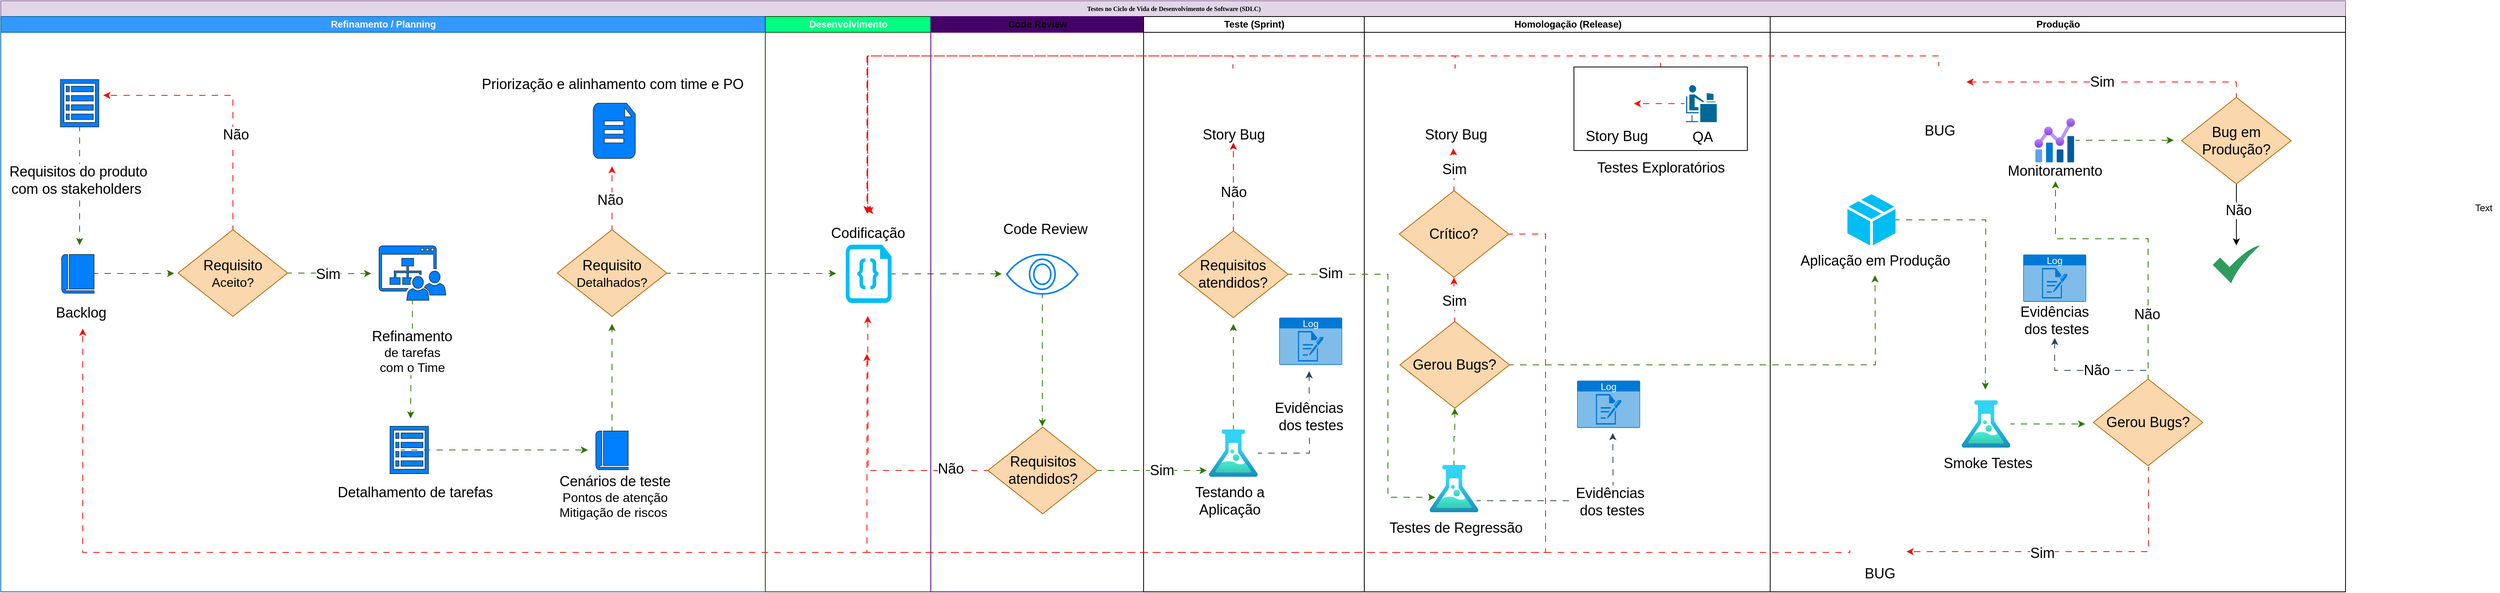 <mxfile version="24.8.3">
  <diagram name="Page-1" id="74e2e168-ea6b-b213-b513-2b3c1d86103e">
    <mxGraphModel dx="1210" dy="519" grid="0" gridSize="10" guides="1" tooltips="1" connect="1" arrows="1" fold="1" page="1" pageScale="1" pageWidth="1100" pageHeight="850" background="#ffffff" math="0" shadow="0">
      <root>
        <mxCell id="0" />
        <mxCell id="1" parent="0" />
        <mxCell id="77e6c97f196da883-1" value="Testes no Ciclo de Vida de Desenvolvimento de Software (SDLC)" style="swimlane;html=1;childLayout=stackLayout;startSize=20;rounded=0;shadow=0;labelBackgroundColor=none;strokeWidth=1;fontFamily=Verdana;fontSize=8;align=center;fillColor=#e1d5e7;strokeColor=#9673a6;" parent="1" vertex="1">
          <mxGeometry x="70" y="40" width="2975" height="750" as="geometry" />
        </mxCell>
        <mxCell id="77e6c97f196da883-2" value="Refinamento / Planning" style="swimlane;html=1;startSize=20;fillColor=#3399FF;strokeColor=#006EAF;fontColor=#ffffff;fillStyle=solid;gradientColor=none;" parent="77e6c97f196da883-1" vertex="1">
          <mxGeometry y="20" width="970" height="730" as="geometry">
            <mxRectangle y="20" width="32" height="730" as="alternateBounds" />
          </mxGeometry>
        </mxCell>
        <mxCell id="rSFsk-fasPT_X7yhRa_L-7" value="" style="edgeStyle=orthogonalEdgeStyle;rounded=0;orthogonalLoop=1;jettySize=auto;html=1;fillColor=#60a917;strokeColor=#2D7600;flowAnimation=1;" parent="77e6c97f196da883-2" source="rSFsk-fasPT_X7yhRa_L-2" edge="1">
          <mxGeometry relative="1" as="geometry">
            <mxPoint x="100" y="290" as="targetPoint" />
          </mxGeometry>
        </mxCell>
        <mxCell id="rSFsk-fasPT_X7yhRa_L-8" value="&lt;div style=&quot;font-size: 12px; background-color: rgb(251, 251, 251);&quot;&gt;&lt;span style=&quot;font-size: 18px;&quot;&gt;Requisitos do produto&lt;/span&gt;&lt;/div&gt;&lt;div style=&quot;font-size: 12px; background-color: rgb(251, 251, 251);&quot;&gt;&lt;span style=&quot;font-size: 18px;&quot;&gt;com os stakeholders&amp;nbsp;&lt;/span&gt;&lt;/div&gt;" style="edgeLabel;html=1;align=center;verticalAlign=middle;resizable=0;points=[];" parent="rSFsk-fasPT_X7yhRa_L-7" vertex="1" connectable="0">
          <mxGeometry x="0.608" y="-2" relative="1" as="geometry">
            <mxPoint y="-53" as="offset" />
          </mxGeometry>
        </mxCell>
        <mxCell id="rSFsk-fasPT_X7yhRa_L-2" value="" style="sketch=0;html=1;aspect=fixed;strokeColor=#23445d;shadow=0;fillColor=#007FFF;verticalAlign=top;labelPosition=center;verticalLabelPosition=bottom;shape=mxgraph.gcp2.view_list;" parent="77e6c97f196da883-2" vertex="1">
          <mxGeometry x="75.7" y="80" width="48.6" height="60" as="geometry" />
        </mxCell>
        <mxCell id="rSFsk-fasPT_X7yhRa_L-5" value="" style="sketch=0;pointerEvents=1;shadow=0;dashed=0;html=1;strokeColor=#23445d;fillColor=#007FFF;labelPosition=center;verticalLabelPosition=bottom;verticalAlign=top;outlineConnect=0;align=center;shape=mxgraph.office.concepts.book_journal;" parent="77e6c97f196da883-2" vertex="1">
          <mxGeometry x="77.3" y="302" width="41" height="49" as="geometry" />
        </mxCell>
        <mxCell id="rSFsk-fasPT_X7yhRa_L-6" value="&lt;span style=&quot;font-size: 18px;&quot;&gt;Backlog&amp;nbsp;&lt;/span&gt;" style="text;html=1;align=center;verticalAlign=middle;resizable=0;points=[];autosize=1;strokeColor=none;fillColor=none;" parent="77e6c97f196da883-2" vertex="1">
          <mxGeometry x="58.8" y="356" width="90" height="40" as="geometry" />
        </mxCell>
        <mxCell id="rSFsk-fasPT_X7yhRa_L-19" style="edgeStyle=orthogonalEdgeStyle;rounded=0;orthogonalLoop=1;jettySize=auto;html=1;fillColor=#60a917;strokeColor=#2D7600;flowAnimation=1;" parent="77e6c97f196da883-2" source="rSFsk-fasPT_X7yhRa_L-9" edge="1">
          <mxGeometry relative="1" as="geometry">
            <mxPoint x="470" y="326" as="targetPoint" />
          </mxGeometry>
        </mxCell>
        <mxCell id="rSFsk-fasPT_X7yhRa_L-20" value="&lt;font style=&quot;font-size: 18px;&quot;&gt;Sim&lt;/font&gt;" style="edgeLabel;html=1;align=center;verticalAlign=middle;resizable=0;points=[];" parent="rSFsk-fasPT_X7yhRa_L-19" vertex="1" connectable="0">
          <mxGeometry x="-0.057" y="-1" relative="1" as="geometry">
            <mxPoint as="offset" />
          </mxGeometry>
        </mxCell>
        <mxCell id="rSFsk-fasPT_X7yhRa_L-9" value="&lt;div&gt;&lt;font style=&quot;font-size: 18px;&quot;&gt;Requisito&lt;/font&gt;&lt;/div&gt;&lt;div&gt;&lt;font size=&quot;3&quot;&gt;Aceito?&lt;/font&gt;&lt;/div&gt;" style="rhombus;whiteSpace=wrap;html=1;fillColor=#fad7ac;strokeColor=#b46504;" parent="77e6c97f196da883-2" vertex="1">
          <mxGeometry x="225" y="270.5" width="139" height="110" as="geometry" />
        </mxCell>
        <mxCell id="rSFsk-fasPT_X7yhRa_L-10" style="edgeStyle=orthogonalEdgeStyle;rounded=0;orthogonalLoop=1;jettySize=auto;html=1;fillColor=#60a917;strokeColor=#2D7600;flowAnimation=1;" parent="77e6c97f196da883-2" source="rSFsk-fasPT_X7yhRa_L-5" edge="1">
          <mxGeometry relative="1" as="geometry">
            <mxPoint x="220" y="326" as="targetPoint" />
          </mxGeometry>
        </mxCell>
        <mxCell id="rSFsk-fasPT_X7yhRa_L-15" style="edgeStyle=orthogonalEdgeStyle;rounded=0;orthogonalLoop=1;jettySize=auto;html=1;exitX=0.5;exitY=0;exitDx=0;exitDy=0;strokeColor=#ff0800;flowAnimation=1;" parent="77e6c97f196da883-2" source="rSFsk-fasPT_X7yhRa_L-9" edge="1">
          <mxGeometry relative="1" as="geometry">
            <mxPoint x="130" y="100" as="targetPoint" />
            <Array as="points">
              <mxPoint x="295" y="100" />
            </Array>
          </mxGeometry>
        </mxCell>
        <mxCell id="rSFsk-fasPT_X7yhRa_L-16" value="&lt;font style=&quot;font-size: 18px;&quot;&gt;Não&lt;/font&gt;" style="edgeLabel;html=1;align=center;verticalAlign=middle;resizable=0;points=[];" parent="rSFsk-fasPT_X7yhRa_L-15" vertex="1" connectable="0">
          <mxGeometry x="-0.279" y="-3" relative="1" as="geometry">
            <mxPoint as="offset" />
          </mxGeometry>
        </mxCell>
        <mxCell id="rSFsk-fasPT_X7yhRa_L-18" value="" style="sketch=0;pointerEvents=1;shadow=0;dashed=0;html=1;strokeColor=#23445d;fillColor=#007FFF;labelPosition=center;verticalLabelPosition=bottom;verticalAlign=top;outlineConnect=0;align=center;shape=mxgraph.office.sites.site_team;" parent="77e6c97f196da883-2" vertex="1">
          <mxGeometry x="480" y="291" width="84.49" height="69" as="geometry" />
        </mxCell>
        <mxCell id="rSFsk-fasPT_X7yhRa_L-28" style="edgeStyle=orthogonalEdgeStyle;rounded=0;orthogonalLoop=1;jettySize=auto;html=1;fillColor=#60a917;strokeColor=#2D7600;flowAnimation=1;" parent="77e6c97f196da883-2" edge="1">
          <mxGeometry relative="1" as="geometry">
            <mxPoint x="745" y="550" as="targetPoint" />
            <mxPoint x="507.55" y="550" as="sourcePoint" />
          </mxGeometry>
        </mxCell>
        <mxCell id="rSFsk-fasPT_X7yhRa_L-22" value="" style="sketch=0;html=1;aspect=fixed;strokeColor=#23445d;shadow=0;fillColor=#007FFF;verticalAlign=top;labelPosition=center;verticalLabelPosition=bottom;shape=mxgraph.gcp2.view_list;" parent="77e6c97f196da883-2" vertex="1">
          <mxGeometry x="493.95" y="520" width="48.6" height="60" as="geometry" />
        </mxCell>
        <mxCell id="rSFsk-fasPT_X7yhRa_L-23" style="edgeStyle=orthogonalEdgeStyle;rounded=0;orthogonalLoop=1;jettySize=auto;html=1;fillColor=#60a917;strokeColor=#2D7600;flowAnimation=1;" parent="77e6c97f196da883-2" source="rSFsk-fasPT_X7yhRa_L-18" edge="1">
          <mxGeometry relative="1" as="geometry">
            <mxPoint x="520" y="510" as="targetPoint" />
          </mxGeometry>
        </mxCell>
        <mxCell id="rSFsk-fasPT_X7yhRa_L-24" value="&lt;div&gt;&lt;font style=&quot;font-size: 18px;&quot;&gt;Refinamento&amp;nbsp;&lt;/font&gt;&lt;/div&gt;&lt;div&gt;&lt;font size=&quot;3&quot;&gt;de tarefas&amp;nbsp;&lt;/font&gt;&lt;/div&gt;&lt;div&gt;&lt;font size=&quot;3&quot;&gt;com o Time&amp;nbsp;&lt;/font&gt;&lt;/div&gt;" style="edgeLabel;html=1;align=center;verticalAlign=middle;resizable=0;points=[];" parent="rSFsk-fasPT_X7yhRa_L-23" vertex="1" connectable="0">
          <mxGeometry x="-0.148" y="1" relative="1" as="geometry">
            <mxPoint as="offset" />
          </mxGeometry>
        </mxCell>
        <mxCell id="rSFsk-fasPT_X7yhRa_L-49" style="edgeStyle=orthogonalEdgeStyle;rounded=0;orthogonalLoop=1;jettySize=auto;html=1;fillColor=#60a917;strokeColor=#2D7600;flowAnimation=1;" parent="77e6c97f196da883-2" source="rSFsk-fasPT_X7yhRa_L-26" edge="1">
          <mxGeometry relative="1" as="geometry">
            <mxPoint x="775.5" y="390" as="targetPoint" />
          </mxGeometry>
        </mxCell>
        <mxCell id="rSFsk-fasPT_X7yhRa_L-26" value="" style="sketch=0;pointerEvents=1;shadow=0;dashed=0;html=1;strokeColor=#23445d;fillColor=#007FFF;labelPosition=center;verticalLabelPosition=bottom;verticalAlign=top;outlineConnect=0;align=center;shape=mxgraph.office.concepts.book_journal;" parent="77e6c97f196da883-2" vertex="1">
          <mxGeometry x="755" y="526" width="41" height="49" as="geometry" />
        </mxCell>
        <mxCell id="rSFsk-fasPT_X7yhRa_L-50" style="edgeStyle=orthogonalEdgeStyle;rounded=0;orthogonalLoop=1;jettySize=auto;html=1;fillColor=#f8cecc;strokeColor=#ff0800;flowAnimation=1;" parent="77e6c97f196da883-2" source="rSFsk-fasPT_X7yhRa_L-47" edge="1">
          <mxGeometry relative="1" as="geometry">
            <mxPoint x="775.5" y="190" as="targetPoint" />
          </mxGeometry>
        </mxCell>
        <mxCell id="rSFsk-fasPT_X7yhRa_L-53" value="&lt;font style=&quot;font-size: 18px;&quot;&gt;Não&lt;/font&gt;" style="edgeLabel;html=1;align=center;verticalAlign=middle;resizable=0;points=[];" parent="rSFsk-fasPT_X7yhRa_L-50" vertex="1" connectable="0">
          <mxGeometry x="-0.059" y="3" relative="1" as="geometry">
            <mxPoint as="offset" />
          </mxGeometry>
        </mxCell>
        <mxCell id="rSFsk-fasPT_X7yhRa_L-54" style="edgeStyle=orthogonalEdgeStyle;rounded=0;orthogonalLoop=1;jettySize=auto;html=1;fillColor=#60a917;strokeColor=#2D7600;flowAnimation=1;" parent="77e6c97f196da883-2" edge="1">
          <mxGeometry relative="1" as="geometry">
            <mxPoint x="1060" y="326" as="targetPoint" />
            <mxPoint x="796.91" y="325.571" as="sourcePoint" />
          </mxGeometry>
        </mxCell>
        <mxCell id="rSFsk-fasPT_X7yhRa_L-47" value="&lt;div&gt;&lt;font style=&quot;font-size: 18px;&quot;&gt;Requisito&lt;/font&gt;&lt;/div&gt;&lt;div&gt;&lt;font size=&quot;3&quot;&gt;Detalhados?&lt;/font&gt;&lt;/div&gt;" style="rhombus;whiteSpace=wrap;html=1;fillColor=#fad7ac;strokeColor=#b46504;" parent="77e6c97f196da883-2" vertex="1">
          <mxGeometry x="706" y="270.5" width="139" height="110" as="geometry" />
        </mxCell>
        <mxCell id="rSFsk-fasPT_X7yhRa_L-48" value="" style="verticalLabelPosition=bottom;html=1;verticalAlign=top;align=center;strokeColor=#23445d;fillColor=#007FFF;shape=mxgraph.azure.file_2;pointerEvents=1;" parent="77e6c97f196da883-2" vertex="1">
          <mxGeometry x="751.75" y="110" width="53.25" height="70" as="geometry" />
        </mxCell>
        <mxCell id="rSFsk-fasPT_X7yhRa_L-51" value="&lt;span style=&quot;font-size: 18px;&quot;&gt;Priorização e alinhamento com time e PO&lt;/span&gt;" style="text;html=1;align=center;verticalAlign=middle;resizable=0;points=[];autosize=1;strokeColor=none;fillColor=none;" parent="77e6c97f196da883-2" vertex="1">
          <mxGeometry x="596.38" y="66" width="360" height="40" as="geometry" />
        </mxCell>
        <mxCell id="77e6c97f196da883-3" value="Desenvolvimento" style="swimlane;html=1;startSize=20;fillColor=#00FF80;strokeColor=#005700;fontColor=#ffffff;" parent="77e6c97f196da883-1" vertex="1">
          <mxGeometry x="970" y="20" width="210" height="730" as="geometry" />
        </mxCell>
        <mxCell id="rSFsk-fasPT_X7yhRa_L-61" style="edgeStyle=orthogonalEdgeStyle;rounded=0;orthogonalLoop=1;jettySize=auto;html=1;fillColor=#60a917;strokeColor=#2D7600;flowAnimation=1;" parent="77e6c97f196da883-3" source="rSFsk-fasPT_X7yhRa_L-52" edge="1">
          <mxGeometry relative="1" as="geometry">
            <mxPoint x="300.0" y="326.5" as="targetPoint" />
          </mxGeometry>
        </mxCell>
        <mxCell id="rSFsk-fasPT_X7yhRa_L-52" value="" style="verticalLabelPosition=bottom;html=1;verticalAlign=top;align=center;strokeColor=none;fillColor=#00BEF2;shape=mxgraph.azure.code_file;pointerEvents=1;" parent="77e6c97f196da883-3" vertex="1">
          <mxGeometry x="102" y="289.5" width="58.25" height="74" as="geometry" />
        </mxCell>
        <mxCell id="rSFsk-fasPT_X7yhRa_L-57" value="&lt;span style=&quot;font-size: 18px;&quot;&gt;Codificação&lt;/span&gt;" style="edgeLabel;html=1;align=center;verticalAlign=middle;resizable=0;points=[];" parent="77e6c97f196da883-3" vertex="1" connectable="0">
          <mxGeometry x="104.995" y="273.996" as="geometry">
            <mxPoint x="25" y="1" as="offset" />
          </mxGeometry>
        </mxCell>
        <mxCell id="77e6c97f196da883-4" value="Code Review" style="swimlane;html=1;startSize=20;fillColor=#440066;strokeColor=#500075;fillStyle=solid;" parent="77e6c97f196da883-1" vertex="1">
          <mxGeometry x="1180" y="20" width="270" height="730" as="geometry" />
        </mxCell>
        <mxCell id="rSFsk-fasPT_X7yhRa_L-65" style="edgeStyle=orthogonalEdgeStyle;rounded=0;orthogonalLoop=1;jettySize=auto;html=1;fillColor=#f8cecc;strokeColor=#ff0800;flowAnimation=1;" parent="77e6c97f196da883-4" source="rSFsk-fasPT_X7yhRa_L-55" edge="1">
          <mxGeometry relative="1" as="geometry">
            <mxPoint x="-80" y="380" as="targetPoint" />
          </mxGeometry>
        </mxCell>
        <mxCell id="rSFsk-fasPT_X7yhRa_L-66" value="&lt;font style=&quot;font-size: 18px;&quot;&gt;Não&lt;/font&gt;" style="edgeLabel;html=1;align=center;verticalAlign=middle;resizable=0;points=[];" parent="rSFsk-fasPT_X7yhRa_L-65" vertex="1" connectable="0">
          <mxGeometry x="-0.269" y="-2" relative="1" as="geometry">
            <mxPoint x="79" as="offset" />
          </mxGeometry>
        </mxCell>
        <mxCell id="rSFsk-fasPT_X7yhRa_L-72" style="edgeStyle=orthogonalEdgeStyle;rounded=0;orthogonalLoop=1;jettySize=auto;html=1;exitX=1;exitY=0.5;exitDx=0;exitDy=0;fillColor=#60a917;strokeColor=#2D7600;flowAnimation=1;" parent="77e6c97f196da883-4" source="rSFsk-fasPT_X7yhRa_L-55" edge="1">
          <mxGeometry relative="1" as="geometry">
            <mxPoint x="350" y="576.059" as="targetPoint" />
          </mxGeometry>
        </mxCell>
        <mxCell id="rSFsk-fasPT_X7yhRa_L-73" value="&lt;font style=&quot;font-size: 18px;&quot;&gt;Sim&lt;/font&gt;" style="edgeLabel;html=1;align=center;verticalAlign=middle;resizable=0;points=[];" parent="rSFsk-fasPT_X7yhRa_L-72" vertex="1" connectable="0">
          <mxGeometry x="0.171" y="1" relative="1" as="geometry">
            <mxPoint as="offset" />
          </mxGeometry>
        </mxCell>
        <mxCell id="rSFsk-fasPT_X7yhRa_L-55" value="&lt;span style=&quot;font-size: 18px;&quot;&gt;Requisitos atendidos?&lt;/span&gt;" style="rhombus;whiteSpace=wrap;html=1;fillColor=#fad7ac;strokeColor=#b46504;" parent="77e6c97f196da883-4" vertex="1">
          <mxGeometry x="72.5" y="521" width="139" height="110" as="geometry" />
        </mxCell>
        <mxCell id="rSFsk-fasPT_X7yhRa_L-67" style="edgeStyle=orthogonalEdgeStyle;rounded=0;orthogonalLoop=1;jettySize=auto;html=1;fillColor=#60a917;strokeColor=#2D7600;flowAnimation=1;" parent="77e6c97f196da883-4" source="rSFsk-fasPT_X7yhRa_L-59" edge="1">
          <mxGeometry relative="1" as="geometry">
            <mxPoint x="141.5" y="520" as="targetPoint" />
          </mxGeometry>
        </mxCell>
        <mxCell id="rSFsk-fasPT_X7yhRa_L-59" value="" style="html=1;verticalLabelPosition=bottom;align=center;labelBackgroundColor=#ffffff;verticalAlign=top;strokeWidth=2;strokeColor=#0080F0;shadow=0;dashed=0;shape=mxgraph.ios7.icons.eye;" parent="77e6c97f196da883-4" vertex="1">
          <mxGeometry x="96.5" y="302" width="90" height="50" as="geometry" />
        </mxCell>
        <mxCell id="rSFsk-fasPT_X7yhRa_L-60" value="&lt;span style=&quot;font-size: 18px;&quot;&gt;Code Review&lt;/span&gt;" style="text;html=1;align=center;verticalAlign=middle;resizable=0;points=[];autosize=1;strokeColor=none;fillColor=none;" parent="77e6c97f196da883-4" vertex="1">
          <mxGeometry x="80" y="250" width="130" height="40" as="geometry" />
        </mxCell>
        <mxCell id="77e6c97f196da883-5" value="Teste (Sprint)" style="swimlane;html=1;startSize=20;" parent="77e6c97f196da883-1" vertex="1">
          <mxGeometry x="1450" y="20" width="280" height="730" as="geometry" />
        </mxCell>
        <mxCell id="rSFsk-fasPT_X7yhRa_L-76" style="edgeStyle=orthogonalEdgeStyle;rounded=0;orthogonalLoop=1;jettySize=auto;html=1;fillColor=#60a917;strokeColor=#2D7600;flowAnimation=1;" parent="77e6c97f196da883-5" source="rSFsk-fasPT_X7yhRa_L-68" edge="1">
          <mxGeometry relative="1" as="geometry">
            <mxPoint x="113.91" y="390" as="targetPoint" />
          </mxGeometry>
        </mxCell>
        <mxCell id="rSFsk-fasPT_X7yhRa_L-78" style="edgeStyle=orthogonalEdgeStyle;rounded=0;orthogonalLoop=1;jettySize=auto;html=1;fillColor=#647687;strokeColor=#314354;flowAnimation=1;" parent="77e6c97f196da883-5" source="rSFsk-fasPT_X7yhRa_L-68" edge="1">
          <mxGeometry relative="1" as="geometry">
            <mxPoint x="210" y="450" as="targetPoint" />
          </mxGeometry>
        </mxCell>
        <mxCell id="rSFsk-fasPT_X7yhRa_L-79" value="&lt;font style=&quot;font-size: 18px;&quot;&gt;Evidências&amp;nbsp;&lt;br&gt;dos testes&lt;/font&gt;" style="edgeLabel;html=1;align=center;verticalAlign=middle;resizable=0;points=[];" parent="rSFsk-fasPT_X7yhRa_L-78" vertex="1" connectable="0">
          <mxGeometry x="0.32" y="-1" relative="1" as="geometry">
            <mxPoint as="offset" />
          </mxGeometry>
        </mxCell>
        <mxCell id="rSFsk-fasPT_X7yhRa_L-68" value="" style="image;aspect=fixed;html=1;points=[];align=center;fontSize=12;image=img/lib/azure2/general/Load_Test.svg;" parent="77e6c97f196da883-5" vertex="1">
          <mxGeometry x="83" y="524" width="61.82" height="60" as="geometry" />
        </mxCell>
        <mxCell id="rSFsk-fasPT_X7yhRa_L-81" style="edgeStyle=orthogonalEdgeStyle;rounded=0;orthogonalLoop=1;jettySize=auto;html=1;fillColor=#f8cecc;strokeColor=#db0700;flowAnimation=1;" parent="77e6c97f196da883-5" source="rSFsk-fasPT_X7yhRa_L-74" edge="1">
          <mxGeometry relative="1" as="geometry">
            <mxPoint x="113.91" y="160" as="targetPoint" />
          </mxGeometry>
        </mxCell>
        <mxCell id="rSFsk-fasPT_X7yhRa_L-82" value="&lt;font style=&quot;font-size: 18px;&quot;&gt;Não&lt;/font&gt;" style="edgeLabel;html=1;align=center;verticalAlign=middle;resizable=0;points=[];" parent="rSFsk-fasPT_X7yhRa_L-81" vertex="1" connectable="0">
          <mxGeometry x="-0.121" relative="1" as="geometry">
            <mxPoint as="offset" />
          </mxGeometry>
        </mxCell>
        <mxCell id="rSFsk-fasPT_X7yhRa_L-74" value="&lt;span style=&quot;font-size: 18px;&quot;&gt;Requisitos atendidos?&lt;/span&gt;" style="rhombus;whiteSpace=wrap;html=1;fillColor=#fad7ac;strokeColor=#b46504;" parent="77e6c97f196da883-5" vertex="1">
          <mxGeometry x="44.41" y="272" width="139" height="110" as="geometry" />
        </mxCell>
        <mxCell id="rSFsk-fasPT_X7yhRa_L-77" value="Log" style="html=1;whiteSpace=wrap;strokeColor=none;fillColor=#0079D6;labelPosition=center;verticalLabelPosition=middle;verticalAlign=top;align=center;fontSize=12;outlineConnect=0;spacingTop=-6;fontColor=#FFFFFF;sketch=0;shape=mxgraph.sitemap.log;" parent="77e6c97f196da883-5" vertex="1">
          <mxGeometry x="172" y="382" width="80" height="60" as="geometry" />
        </mxCell>
        <mxCell id="rSFsk-fasPT_X7yhRa_L-84" style="edgeStyle=orthogonalEdgeStyle;rounded=0;orthogonalLoop=1;jettySize=auto;html=1;fillColor=#f8cecc;strokeColor=#db0700;flowAnimation=1;" parent="77e6c97f196da883-5" edge="1">
          <mxGeometry relative="1" as="geometry">
            <mxPoint x="-350" y="250" as="targetPoint" />
            <Array as="points">
              <mxPoint x="113" y="50" />
              <mxPoint x="-350" y="50" />
            </Array>
            <mxPoint x="113.333" y="66" as="sourcePoint" />
          </mxGeometry>
        </mxCell>
        <mxCell id="rSFsk-fasPT_X7yhRa_L-83" value="&lt;span style=&quot;font-size: 18px;&quot;&gt;Story Bug&lt;/span&gt;" style="text;html=1;align=center;verticalAlign=middle;resizable=0;points=[];autosize=1;strokeColor=none;fillColor=none;" parent="77e6c97f196da883-5" vertex="1">
          <mxGeometry x="63.91" y="130" width="100" height="40" as="geometry" />
        </mxCell>
        <mxCell id="rSFsk-fasPT_X7yhRa_L-92" value="&lt;div&gt;&lt;span style=&quot;font-size: 18px;&quot;&gt;Testando a&lt;/span&gt;&lt;/div&gt;&lt;div&gt;&lt;span style=&quot;font-size: 18px;&quot;&gt;Aplicação&lt;/span&gt;&lt;/div&gt;" style="edgeLabel;html=1;align=center;verticalAlign=middle;resizable=0;points=[];" parent="77e6c97f196da883-5" vertex="1" connectable="0">
          <mxGeometry x="113.912" y="620.002" as="geometry">
            <mxPoint x="-5" y="-5" as="offset" />
          </mxGeometry>
        </mxCell>
        <mxCell id="77e6c97f196da883-6" value="Homologação (Release)" style="swimlane;html=1;startSize=20;" parent="77e6c97f196da883-1" vertex="1">
          <mxGeometry x="1730" y="20" width="515" height="730" as="geometry" />
        </mxCell>
        <mxCell id="rSFsk-fasPT_X7yhRa_L-99" style="edgeStyle=orthogonalEdgeStyle;rounded=0;orthogonalLoop=1;jettySize=auto;html=1;fillColor=#fad9d5;strokeColor=#DB0700;flowAnimation=1;" parent="77e6c97f196da883-6" edge="1">
          <mxGeometry relative="1" as="geometry">
            <mxPoint x="-630" y="250" as="targetPoint" />
            <Array as="points">
              <mxPoint x="115" y="50" />
              <mxPoint x="-630" y="50" />
            </Array>
            <mxPoint x="115.25" y="66" as="sourcePoint" />
          </mxGeometry>
        </mxCell>
        <mxCell id="rSFsk-fasPT_X7yhRa_L-86" value="&lt;span style=&quot;font-size: 18px;&quot;&gt;Story Bug&lt;/span&gt;" style="text;html=1;align=center;verticalAlign=middle;resizable=0;points=[];autosize=1;strokeColor=none;fillColor=none;" parent="77e6c97f196da883-6" vertex="1">
          <mxGeometry x="65.82" y="130" width="100" height="40" as="geometry" />
        </mxCell>
        <mxCell id="rSFsk-fasPT_X7yhRa_L-106" style="edgeStyle=orthogonalEdgeStyle;rounded=0;orthogonalLoop=1;jettySize=auto;html=1;fillColor=#60a917;strokeColor=#2D7600;flowAnimation=1;" parent="77e6c97f196da883-6" source="rSFsk-fasPT_X7yhRa_L-88" target="rSFsk-fasPT_X7yhRa_L-94" edge="1">
          <mxGeometry relative="1" as="geometry" />
        </mxCell>
        <mxCell id="rSFsk-fasPT_X7yhRa_L-88" value="" style="image;aspect=fixed;html=1;points=[];align=center;fontSize=12;image=img/lib/azure2/general/Load_Test.svg;" parent="77e6c97f196da883-6" vertex="1">
          <mxGeometry x="82.91" y="569" width="61.82" height="60" as="geometry" />
        </mxCell>
        <mxCell id="rSFsk-fasPT_X7yhRa_L-93" value="&lt;span style=&quot;font-size: 18px;&quot;&gt;Testes de Regressão&lt;/span&gt;" style="edgeLabel;html=1;align=center;verticalAlign=middle;resizable=0;points=[];" parent="77e6c97f196da883-6" vertex="1" connectable="0">
          <mxGeometry x="115.822" y="649.002" as="geometry" />
        </mxCell>
        <mxCell id="rSFsk-fasPT_X7yhRa_L-104" style="edgeStyle=orthogonalEdgeStyle;rounded=0;orthogonalLoop=1;jettySize=auto;html=1;entryX=0.5;entryY=1;entryDx=0;entryDy=0;fillColor=#f8cecc;strokeColor=#ff0800;flowAnimation=1;" parent="77e6c97f196da883-6" source="rSFsk-fasPT_X7yhRa_L-94" target="rSFsk-fasPT_X7yhRa_L-97" edge="1">
          <mxGeometry relative="1" as="geometry" />
        </mxCell>
        <mxCell id="rSFsk-fasPT_X7yhRa_L-105" value="&lt;font style=&quot;font-size: 18px;&quot;&gt;Sim&lt;/font&gt;" style="edgeLabel;html=1;align=center;verticalAlign=middle;resizable=0;points=[];" parent="rSFsk-fasPT_X7yhRa_L-104" vertex="1" connectable="0">
          <mxGeometry x="-0.062" y="1" relative="1" as="geometry">
            <mxPoint as="offset" />
          </mxGeometry>
        </mxCell>
        <mxCell id="w7D7gaezyS0UYLQDGe1b-21" style="edgeStyle=orthogonalEdgeStyle;rounded=0;orthogonalLoop=1;jettySize=auto;html=1;fillColor=#60a917;strokeColor=#2D7600;flowAnimation=1;" edge="1" parent="77e6c97f196da883-6" source="rSFsk-fasPT_X7yhRa_L-94">
          <mxGeometry relative="1" as="geometry">
            <mxPoint x="648" y="328.333" as="targetPoint" />
          </mxGeometry>
        </mxCell>
        <mxCell id="rSFsk-fasPT_X7yhRa_L-94" value="&lt;span style=&quot;font-size: 18px;&quot;&gt;Gerou Bugs?&lt;/span&gt;" style="rhombus;whiteSpace=wrap;html=1;fillColor=#fad7ac;strokeColor=#b46504;" parent="77e6c97f196da883-6" vertex="1">
          <mxGeometry x="45.32" y="387" width="139" height="110" as="geometry" />
        </mxCell>
        <mxCell id="rSFsk-fasPT_X7yhRa_L-97" value="&lt;span style=&quot;font-size: 18px;&quot;&gt;Crítico?&lt;/span&gt;" style="rhombus;whiteSpace=wrap;html=1;fillColor=#fad7ac;strokeColor=#b46504;" parent="77e6c97f196da883-6" vertex="1">
          <mxGeometry x="44.32" y="221" width="139" height="110" as="geometry" />
        </mxCell>
        <mxCell id="rSFsk-fasPT_X7yhRa_L-101" style="edgeStyle=orthogonalEdgeStyle;rounded=0;orthogonalLoop=1;jettySize=auto;html=1;entryX=0.471;entryY=0.932;entryDx=0;entryDy=0;entryPerimeter=0;fillColor=#f8cecc;strokeColor=#ff0800;flowAnimation=1;" parent="77e6c97f196da883-6" source="rSFsk-fasPT_X7yhRa_L-97" target="rSFsk-fasPT_X7yhRa_L-86" edge="1">
          <mxGeometry relative="1" as="geometry" />
        </mxCell>
        <mxCell id="rSFsk-fasPT_X7yhRa_L-102" value="&lt;font style=&quot;font-size: 18px;&quot;&gt;Sim&lt;/font&gt;" style="edgeLabel;html=1;align=center;verticalAlign=middle;resizable=0;points=[];" parent="rSFsk-fasPT_X7yhRa_L-101" vertex="1" connectable="0">
          <mxGeometry x="0.051" y="-1" relative="1" as="geometry">
            <mxPoint as="offset" />
          </mxGeometry>
        </mxCell>
        <mxCell id="rSFsk-fasPT_X7yhRa_L-107" style="edgeStyle=orthogonalEdgeStyle;rounded=0;orthogonalLoop=1;jettySize=auto;html=1;fillColor=#647687;strokeColor=#314354;flowAnimation=1;entryX=0;entryY=0.5;entryDx=0;entryDy=0;entryPerimeter=0;exitX=0.962;exitY=0.756;exitDx=0;exitDy=0;exitPerimeter=0;" parent="77e6c97f196da883-6" source="rSFsk-fasPT_X7yhRa_L-88" edge="1">
          <mxGeometry relative="1" as="geometry">
            <mxPoint x="315.27" y="528.53" as="targetPoint" />
            <mxPoint x="190.0" y="610.53" as="sourcePoint" />
          </mxGeometry>
        </mxCell>
        <mxCell id="rSFsk-fasPT_X7yhRa_L-108" value="&lt;font style=&quot;font-size: 18px;&quot;&gt;Evidências&amp;nbsp;&lt;br&gt;dos testes&lt;/font&gt;" style="edgeLabel;html=1;align=center;verticalAlign=middle;resizable=0;points=[];" parent="rSFsk-fasPT_X7yhRa_L-107" vertex="1" connectable="0">
          <mxGeometry x="0.32" y="-1" relative="1" as="geometry">
            <mxPoint as="offset" />
          </mxGeometry>
        </mxCell>
        <mxCell id="rSFsk-fasPT_X7yhRa_L-109" value="Log" style="html=1;whiteSpace=wrap;strokeColor=none;fillColor=#0079D6;labelPosition=center;verticalLabelPosition=middle;verticalAlign=top;align=center;fontSize=12;outlineConnect=0;spacingTop=-6;fontColor=#FFFFFF;sketch=0;shape=mxgraph.sitemap.log;" parent="77e6c97f196da883-6" vertex="1">
          <mxGeometry x="270" y="462" width="80" height="60" as="geometry" />
        </mxCell>
        <mxCell id="w7D7gaezyS0UYLQDGe1b-67" style="edgeStyle=orthogonalEdgeStyle;rounded=0;orthogonalLoop=1;jettySize=auto;html=1;fillColor=#f8cecc;gradientColor=#ea6b66;strokeColor=#f00800;flowAnimation=1;" edge="1" parent="77e6c97f196da883-6" source="w7D7gaezyS0UYLQDGe1b-6">
          <mxGeometry relative="1" as="geometry">
            <mxPoint x="-630.923" y="249.615" as="targetPoint" />
            <Array as="points">
              <mxPoint x="376" y="50" />
              <mxPoint x="-631" y="50" />
            </Array>
          </mxGeometry>
        </mxCell>
        <mxCell id="w7D7gaezyS0UYLQDGe1b-6" value="" style="rounded=0;whiteSpace=wrap;html=1;" vertex="1" parent="77e6c97f196da883-6">
          <mxGeometry x="266" y="64" width="220" height="106" as="geometry" />
        </mxCell>
        <mxCell id="w7D7gaezyS0UYLQDGe1b-17" style="edgeStyle=orthogonalEdgeStyle;rounded=0;orthogonalLoop=1;jettySize=auto;html=1;entryX=1;entryY=0.5;entryDx=0;entryDy=0;fillColor=#f8cecc;strokeColor=#ff0800;flowAnimation=1;" edge="1" parent="77e6c97f196da883-6" source="w7D7gaezyS0UYLQDGe1b-12" target="w7D7gaezyS0UYLQDGe1b-16">
          <mxGeometry relative="1" as="geometry" />
        </mxCell>
        <mxCell id="w7D7gaezyS0UYLQDGe1b-12" value="" style="shape=mxgraph.cisco.people.androgenous_person;html=1;pointerEvents=1;dashed=0;fillColor=#036897;strokeColor=#ffffff;strokeWidth=2;verticalLabelPosition=bottom;verticalAlign=top;align=center;outlineConnect=0;" vertex="1" parent="77e6c97f196da883-6">
          <mxGeometry x="407" y="86" width="41.23" height="49" as="geometry" />
        </mxCell>
        <mxCell id="w7D7gaezyS0UYLQDGe1b-14" value="&lt;font style=&quot;font-size: 18px;&quot;&gt;QA&lt;/font&gt;" style="text;html=1;align=center;verticalAlign=middle;resizable=0;points=[];autosize=1;strokeColor=none;fillColor=none;" vertex="1" parent="77e6c97f196da883-6">
          <mxGeometry x="406.61" y="136" width="44" height="34" as="geometry" />
        </mxCell>
        <mxCell id="w7D7gaezyS0UYLQDGe1b-15" value="&lt;span style=&quot;font-size: 18px;&quot;&gt;Story Bug&lt;/span&gt;" style="text;html=1;align=center;verticalAlign=middle;resizable=0;points=[];autosize=1;strokeColor=none;fillColor=none;" vertex="1" parent="77e6c97f196da883-6">
          <mxGeometry x="270.0" y="132" width="100" height="40" as="geometry" />
        </mxCell>
        <mxCell id="w7D7gaezyS0UYLQDGe1b-16" value="" style="shape=image;html=1;verticalAlign=top;verticalLabelPosition=bottom;labelBackgroundColor=#ffffff;imageAspect=0;aspect=fixed;image=https://cdn2.iconfinder.com/data/icons/crystalproject/128x128/apps/bug.png" vertex="1" parent="77e6c97f196da883-6">
          <mxGeometry x="291" y="85" width="51" height="51" as="geometry" />
        </mxCell>
        <mxCell id="w7D7gaezyS0UYLQDGe1b-11" value="&lt;font style=&quot;font-size: 18px;&quot;&gt;Testes Exploratórios&lt;/font&gt;" style="text;html=1;align=center;verticalAlign=middle;resizable=0;points=[];autosize=1;strokeColor=none;fillColor=none;" vertex="1" parent="77e6c97f196da883-6">
          <mxGeometry x="286" y="175" width="180" height="34" as="geometry" />
        </mxCell>
        <mxCell id="w7D7gaezyS0UYLQDGe1b-5" value="" style="shape=image;html=1;verticalAlign=top;verticalLabelPosition=bottom;labelBackgroundColor=#ffffff;imageAspect=0;aspect=fixed;image=https://cdn2.iconfinder.com/data/icons/crystalproject/128x128/apps/bug.png" vertex="1" parent="77e6c97f196da883-6">
          <mxGeometry x="80.82" y="70" width="70" height="70" as="geometry" />
        </mxCell>
        <mxCell id="w7D7gaezyS0UYLQDGe1b-40" style="edgeStyle=orthogonalEdgeStyle;rounded=0;orthogonalLoop=1;jettySize=auto;html=1;fillColor=#f8cecc;strokeColor=#ff0800;flowAnimation=1;" edge="1" parent="77e6c97f196da883-6">
          <mxGeometry relative="1" as="geometry">
            <mxPoint x="-631" y="428" as="targetPoint" />
            <mxPoint x="616" y="677.0" as="sourcePoint" />
            <Array as="points">
              <mxPoint x="616" y="680" />
              <mxPoint x="-631" y="680" />
            </Array>
          </mxGeometry>
        </mxCell>
        <mxCell id="rSFsk-fasPT_X7yhRa_L-89" style="edgeStyle=orthogonalEdgeStyle;rounded=0;orthogonalLoop=1;jettySize=auto;html=1;fillColor=#60a917;strokeColor=#2D7600;flowAnimation=1;" parent="77e6c97f196da883-1" source="rSFsk-fasPT_X7yhRa_L-74" edge="1">
          <mxGeometry relative="1" as="geometry">
            <mxPoint x="1820" y="630" as="targetPoint" />
            <Array as="points">
              <mxPoint x="1760" y="347" />
              <mxPoint x="1760" y="630" />
            </Array>
          </mxGeometry>
        </mxCell>
        <mxCell id="rSFsk-fasPT_X7yhRa_L-91" value="&lt;font style=&quot;font-size: 18px;&quot;&gt;Sim&lt;/font&gt;" style="edgeLabel;html=1;align=center;verticalAlign=middle;resizable=0;points=[];" parent="rSFsk-fasPT_X7yhRa_L-89" vertex="1" connectable="0">
          <mxGeometry x="-0.775" y="1" relative="1" as="geometry">
            <mxPoint as="offset" />
          </mxGeometry>
        </mxCell>
        <mxCell id="w7D7gaezyS0UYLQDGe1b-19" style="edgeStyle=orthogonalEdgeStyle;rounded=0;orthogonalLoop=1;jettySize=auto;html=1;fillColor=#f8cecc;strokeColor=#ff0800;flowAnimation=1;" edge="1" parent="77e6c97f196da883-1" source="rSFsk-fasPT_X7yhRa_L-97" target="rSFsk-fasPT_X7yhRa_L-6">
          <mxGeometry relative="1" as="geometry">
            <Array as="points">
              <mxPoint x="1960" y="296" />
              <mxPoint x="1960" y="700" />
              <mxPoint x="104" y="700" />
            </Array>
          </mxGeometry>
        </mxCell>
        <mxCell id="77e6c97f196da883-7" value="Produção" style="swimlane;html=1;startSize=20;" parent="77e6c97f196da883-1" vertex="1">
          <mxGeometry x="2245" y="20" width="730" height="730" as="geometry" />
        </mxCell>
        <mxCell id="w7D7gaezyS0UYLQDGe1b-25" style="edgeStyle=orthogonalEdgeStyle;rounded=0;orthogonalLoop=1;jettySize=auto;html=1;fillColor=#60a917;strokeColor=#2D7600;flowAnimation=1;" edge="1" parent="77e6c97f196da883-7" source="w7D7gaezyS0UYLQDGe1b-20">
          <mxGeometry relative="1" as="geometry">
            <mxPoint x="273" y="473.333" as="targetPoint" />
          </mxGeometry>
        </mxCell>
        <mxCell id="w7D7gaezyS0UYLQDGe1b-20" value="" style="verticalLabelPosition=bottom;html=1;verticalAlign=top;align=center;strokeColor=none;fillColor=#00BEF2;shape=mxgraph.azure.cloud_service_package_file;" vertex="1" parent="77e6c97f196da883-7">
          <mxGeometry x="98" y="225.5" width="61" height="65" as="geometry" />
        </mxCell>
        <mxCell id="w7D7gaezyS0UYLQDGe1b-22" value="&lt;font style=&quot;font-size: 18px;&quot;&gt;Aplicação em Produção&lt;/font&gt;" style="text;html=1;align=center;verticalAlign=middle;resizable=0;points=[];autosize=1;strokeColor=none;fillColor=none;" vertex="1" parent="77e6c97f196da883-7">
          <mxGeometry x="29" y="293" width="208" height="34" as="geometry" />
        </mxCell>
        <mxCell id="w7D7gaezyS0UYLQDGe1b-28" style="edgeStyle=orthogonalEdgeStyle;rounded=0;orthogonalLoop=1;jettySize=auto;html=1;fillColor=#60a917;strokeColor=#2D7600;flowAnimation=1;" edge="1" parent="77e6c97f196da883-7" source="w7D7gaezyS0UYLQDGe1b-23">
          <mxGeometry relative="1" as="geometry">
            <mxPoint x="399.667" y="517" as="targetPoint" />
          </mxGeometry>
        </mxCell>
        <mxCell id="w7D7gaezyS0UYLQDGe1b-23" value="" style="image;aspect=fixed;html=1;points=[];align=center;fontSize=12;image=img/lib/azure2/general/Load_Test.svg;" vertex="1" parent="77e6c97f196da883-7">
          <mxGeometry x="243" y="487" width="61.82" height="60" as="geometry" />
        </mxCell>
        <mxCell id="w7D7gaezyS0UYLQDGe1b-24" value="&lt;span style=&quot;font-size: 18px;&quot;&gt;Smoke Testes&lt;/span&gt;" style="edgeLabel;html=1;align=center;verticalAlign=middle;resizable=0;points=[];" vertex="1" connectable="0" parent="77e6c97f196da883-7">
          <mxGeometry x="275.912" y="567.002" as="geometry" />
        </mxCell>
        <mxCell id="w7D7gaezyS0UYLQDGe1b-41" style="edgeStyle=orthogonalEdgeStyle;rounded=0;orthogonalLoop=1;jettySize=auto;html=1;entryX=1;entryY=0.5;entryDx=0;entryDy=0;fillColor=#f8cecc;strokeColor=#fa0800;flowAnimation=1;" edge="1" parent="77e6c97f196da883-7">
          <mxGeometry relative="1" as="geometry">
            <mxPoint x="481" y="572" as="sourcePoint" />
            <mxPoint x="173.0" y="679" as="targetPoint" />
            <Array as="points">
              <mxPoint x="480" y="679" />
            </Array>
          </mxGeometry>
        </mxCell>
        <mxCell id="w7D7gaezyS0UYLQDGe1b-42" value="&lt;font style=&quot;font-size: 18px;&quot;&gt;Sim&lt;/font&gt;" style="edgeLabel;html=1;align=center;verticalAlign=middle;resizable=0;points=[];" vertex="1" connectable="0" parent="w7D7gaezyS0UYLQDGe1b-41">
          <mxGeometry x="0.171" y="2" relative="1" as="geometry">
            <mxPoint as="offset" />
          </mxGeometry>
        </mxCell>
        <mxCell id="w7D7gaezyS0UYLQDGe1b-45" style="edgeStyle=orthogonalEdgeStyle;rounded=0;orthogonalLoop=1;jettySize=auto;html=1;fillColor=#647687;strokeColor=#314354;flowAnimation=1;" edge="1" parent="77e6c97f196da883-7" source="w7D7gaezyS0UYLQDGe1b-26">
          <mxGeometry relative="1" as="geometry">
            <mxPoint x="361" y="407.8" as="targetPoint" />
            <Array as="points">
              <mxPoint x="479" y="449" />
              <mxPoint x="361" y="449" />
            </Array>
          </mxGeometry>
        </mxCell>
        <mxCell id="w7D7gaezyS0UYLQDGe1b-50" value="&lt;font style=&quot;font-size: 18px;&quot;&gt;Não&lt;/font&gt;" style="edgeLabel;html=1;align=center;verticalAlign=middle;resizable=0;points=[];" vertex="1" connectable="0" parent="w7D7gaezyS0UYLQDGe1b-45">
          <mxGeometry x="0.002" relative="1" as="geometry">
            <mxPoint x="9" as="offset" />
          </mxGeometry>
        </mxCell>
        <mxCell id="w7D7gaezyS0UYLQDGe1b-54" style="edgeStyle=orthogonalEdgeStyle;rounded=0;orthogonalLoop=1;jettySize=auto;html=1;fillColor=#60a917;strokeColor=#2D7600;flowAnimation=1;" edge="1" parent="77e6c97f196da883-7" source="w7D7gaezyS0UYLQDGe1b-26">
          <mxGeometry relative="1" as="geometry">
            <mxPoint x="362" y="209" as="targetPoint" />
            <Array as="points">
              <mxPoint x="479" y="282" />
              <mxPoint x="362" y="282" />
            </Array>
          </mxGeometry>
        </mxCell>
        <mxCell id="w7D7gaezyS0UYLQDGe1b-55" value="&lt;font style=&quot;font-size: 18px;&quot;&gt;Não&lt;/font&gt;" style="edgeLabel;html=1;align=center;verticalAlign=middle;resizable=0;points=[];" vertex="1" connectable="0" parent="w7D7gaezyS0UYLQDGe1b-54">
          <mxGeometry x="-0.554" y="2" relative="1" as="geometry">
            <mxPoint as="offset" />
          </mxGeometry>
        </mxCell>
        <mxCell id="w7D7gaezyS0UYLQDGe1b-26" value="&lt;span style=&quot;font-size: 18px;&quot;&gt;Gerou Bugs?&lt;/span&gt;" style="rhombus;whiteSpace=wrap;html=1;fillColor=#fad7ac;strokeColor=#b46504;" vertex="1" parent="77e6c97f196da883-7">
          <mxGeometry x="410" y="460" width="139" height="110" as="geometry" />
        </mxCell>
        <mxCell id="w7D7gaezyS0UYLQDGe1b-33" value="&lt;span style=&quot;font-size: 18px;&quot;&gt;BUG&lt;/span&gt;" style="text;html=1;align=center;verticalAlign=middle;resizable=0;points=[];autosize=1;strokeColor=none;fillColor=none;" vertex="1" parent="77e6c97f196da883-7">
          <mxGeometry x="110.0" y="690" width="57" height="34" as="geometry" />
        </mxCell>
        <mxCell id="w7D7gaezyS0UYLQDGe1b-34" value="" style="shape=image;html=1;verticalAlign=top;verticalLabelPosition=bottom;labelBackgroundColor=#ffffff;imageAspect=0;aspect=fixed;image=https://cdn2.iconfinder.com/data/icons/crystalproject/128x128/apps/bug.png" vertex="1" parent="77e6c97f196da883-7">
          <mxGeometry x="103" y="627" width="70" height="70" as="geometry" />
        </mxCell>
        <mxCell id="w7D7gaezyS0UYLQDGe1b-43" value="Log" style="html=1;whiteSpace=wrap;strokeColor=none;fillColor=#0079D6;labelPosition=center;verticalLabelPosition=middle;verticalAlign=top;align=center;fontSize=12;outlineConnect=0;spacingTop=-6;fontColor=#FFFFFF;sketch=0;shape=mxgraph.sitemap.log;" vertex="1" parent="77e6c97f196da883-7">
          <mxGeometry x="321" y="302" width="80" height="60" as="geometry" />
        </mxCell>
        <mxCell id="w7D7gaezyS0UYLQDGe1b-46" value="&lt;font style=&quot;font-size: 18px;&quot;&gt;Evidências&amp;nbsp;&lt;br&gt;dos testes&lt;/font&gt;" style="edgeLabel;html=1;align=center;verticalAlign=middle;resizable=0;points=[];" vertex="1" connectable="0" parent="77e6c97f196da883-7">
          <mxGeometry x="-242.999" y="608.0" as="geometry">
            <mxPoint x="606" y="-222" as="offset" />
          </mxGeometry>
        </mxCell>
        <mxCell id="w7D7gaezyS0UYLQDGe1b-58" style="edgeStyle=orthogonalEdgeStyle;rounded=0;orthogonalLoop=1;jettySize=auto;html=1;fillColor=#60a917;strokeColor=#2D7600;flowAnimation=1;" edge="1" parent="77e6c97f196da883-7" source="w7D7gaezyS0UYLQDGe1b-47">
          <mxGeometry relative="1" as="geometry">
            <mxPoint x="512" y="157" as="targetPoint" />
          </mxGeometry>
        </mxCell>
        <mxCell id="w7D7gaezyS0UYLQDGe1b-47" value="" style="image;aspect=fixed;html=1;points=[];align=center;fontSize=12;image=img/lib/azure2/management_governance/Metrics.svg;" vertex="1" parent="77e6c97f196da883-7">
          <mxGeometry x="334.65" y="129" width="52.71" height="56" as="geometry" />
        </mxCell>
        <mxCell id="w7D7gaezyS0UYLQDGe1b-56" value="&lt;font style=&quot;font-size: 18px;&quot;&gt;Monitoramento&lt;/font&gt;" style="text;html=1;align=center;verticalAlign=middle;resizable=0;points=[];autosize=1;strokeColor=none;fillColor=none;" vertex="1" parent="77e6c97f196da883-7">
          <mxGeometry x="292" y="179" width="138" height="34" as="geometry" />
        </mxCell>
        <mxCell id="w7D7gaezyS0UYLQDGe1b-60" style="edgeStyle=orthogonalEdgeStyle;rounded=0;orthogonalLoop=1;jettySize=auto;html=1;" edge="1" parent="77e6c97f196da883-7" source="w7D7gaezyS0UYLQDGe1b-57" target="w7D7gaezyS0UYLQDGe1b-59">
          <mxGeometry relative="1" as="geometry" />
        </mxCell>
        <mxCell id="w7D7gaezyS0UYLQDGe1b-61" value="&lt;font style=&quot;font-size: 18px;&quot;&gt;Não&lt;/font&gt;" style="edgeLabel;html=1;align=center;verticalAlign=middle;resizable=0;points=[];" vertex="1" connectable="0" parent="w7D7gaezyS0UYLQDGe1b-60">
          <mxGeometry x="-0.122" y="2" relative="1" as="geometry">
            <mxPoint y="-1" as="offset" />
          </mxGeometry>
        </mxCell>
        <mxCell id="w7D7gaezyS0UYLQDGe1b-64" style="edgeStyle=orthogonalEdgeStyle;rounded=0;orthogonalLoop=1;jettySize=auto;html=1;fillColor=#f8cecc;gradientColor=#ea6b66;strokeColor=#ff0800;flowAnimation=1;" edge="1" parent="77e6c97f196da883-7" source="w7D7gaezyS0UYLQDGe1b-57" target="w7D7gaezyS0UYLQDGe1b-63">
          <mxGeometry relative="1" as="geometry">
            <Array as="points">
              <mxPoint x="591" y="83" />
            </Array>
          </mxGeometry>
        </mxCell>
        <mxCell id="w7D7gaezyS0UYLQDGe1b-65" value="&lt;font style=&quot;font-size: 18px;&quot;&gt;Sim&lt;/font&gt;" style="edgeLabel;html=1;align=center;verticalAlign=middle;resizable=0;points=[];" vertex="1" connectable="0" parent="w7D7gaezyS0UYLQDGe1b-64">
          <mxGeometry x="-0.15" y="5" relative="1" as="geometry">
            <mxPoint x="-36" y="-5" as="offset" />
          </mxGeometry>
        </mxCell>
        <mxCell id="w7D7gaezyS0UYLQDGe1b-57" value="&lt;span style=&quot;font-size: 18px;&quot;&gt;Bug em Produção?&lt;/span&gt;" style="rhombus;whiteSpace=wrap;html=1;fillColor=#fad7ac;strokeColor=#b46504;" vertex="1" parent="77e6c97f196da883-7">
          <mxGeometry x="522" y="102.5" width="139" height="110" as="geometry" />
        </mxCell>
        <mxCell id="w7D7gaezyS0UYLQDGe1b-59" value="" style="sketch=0;html=1;aspect=fixed;strokeColor=none;shadow=0;align=center;fillColor=#2D9C5E;verticalAlign=top;labelPosition=center;verticalLabelPosition=bottom;shape=mxgraph.gcp2.check" vertex="1" parent="77e6c97f196da883-7">
          <mxGeometry x="561.5" y="290.5" width="60" height="48" as="geometry" />
        </mxCell>
        <mxCell id="w7D7gaezyS0UYLQDGe1b-62" value="&lt;span style=&quot;font-size: 18px;&quot;&gt;BUG&lt;/span&gt;" style="text;html=1;align=center;verticalAlign=middle;resizable=0;points=[];autosize=1;strokeColor=none;fillColor=none;" vertex="1" parent="77e6c97f196da883-7">
          <mxGeometry x="186.0" y="128" width="57" height="34" as="geometry" />
        </mxCell>
        <mxCell id="w7D7gaezyS0UYLQDGe1b-69" style="edgeStyle=orthogonalEdgeStyle;rounded=0;orthogonalLoop=1;jettySize=auto;html=1;fillColor=#f8cecc;gradientColor=#ea6b66;strokeColor=#ff0800;flowAnimation=1;" edge="1" parent="77e6c97f196da883-7">
          <mxGeometry relative="1" as="geometry">
            <mxPoint x="-1147" y="246" as="targetPoint" />
            <mxPoint x="214" y="63" as="sourcePoint" />
            <Array as="points">
              <mxPoint x="214" y="50" />
              <mxPoint x="-1146" y="50" />
              <mxPoint x="-1146" y="246" />
            </Array>
          </mxGeometry>
        </mxCell>
        <mxCell id="w7D7gaezyS0UYLQDGe1b-63" value="" style="shape=image;html=1;verticalAlign=top;verticalLabelPosition=bottom;labelBackgroundColor=#ffffff;imageAspect=0;aspect=fixed;image=https://cdn2.iconfinder.com/data/icons/crystalproject/128x128/apps/bug.png" vertex="1" parent="77e6c97f196da883-7">
          <mxGeometry x="179" y="65" width="70" height="70" as="geometry" />
        </mxCell>
        <mxCell id="rSFsk-fasPT_X7yhRa_L-25" value="&lt;br&gt;&lt;font style=&quot;font-size: 18px;&quot;&gt;&amp;nbsp;Detalhamento de tarefas&amp;nbsp;&amp;nbsp;&lt;/font&gt;" style="text;html=1;align=center;verticalAlign=middle;resizable=0;points=[];autosize=1;strokeColor=none;fillColor=none;" parent="1" vertex="1">
          <mxGeometry x="478" y="632" width="240" height="50" as="geometry" />
        </mxCell>
        <mxCell id="rSFsk-fasPT_X7yhRa_L-27" value="&lt;div&gt;&lt;font style=&quot;font-size: 18px;&quot;&gt;Cenários de teste&lt;/font&gt;&lt;/div&gt;&lt;div&gt;&lt;font size=&quot;3&quot;&gt;Pontos de atenção&lt;/font&gt;&lt;/div&gt;&lt;div&gt;&lt;font size=&quot;3&quot;&gt;Mitigação de riscos&amp;nbsp;&lt;/font&gt;&lt;/div&gt;" style="text;html=1;align=center;verticalAlign=middle;resizable=0;points=[];autosize=1;strokeColor=none;fillColor=none;" parent="1" vertex="1">
          <mxGeometry x="769" y="634" width="160" height="70" as="geometry" />
        </mxCell>
        <mxCell id="w7D7gaezyS0UYLQDGe1b-30" value="" style="shape=image;html=1;verticalAlign=top;verticalLabelPosition=bottom;labelBackgroundColor=#ffffff;imageAspect=0;aspect=fixed;image=https://cdn2.iconfinder.com/data/icons/crystalproject/128x128/apps/bug.png" vertex="1" parent="1">
          <mxGeometry x="1598.91" y="129" width="70" height="70" as="geometry" />
        </mxCell>
        <mxCell id="w7D7gaezyS0UYLQDGe1b-71" value="Text" style="text;html=1;align=center;verticalAlign=middle;resizable=0;points=[];autosize=1;strokeColor=none;fillColor=none;" vertex="1" parent="1">
          <mxGeometry x="3200" y="290" width="40" height="26" as="geometry" />
        </mxCell>
      </root>
    </mxGraphModel>
  </diagram>
</mxfile>
